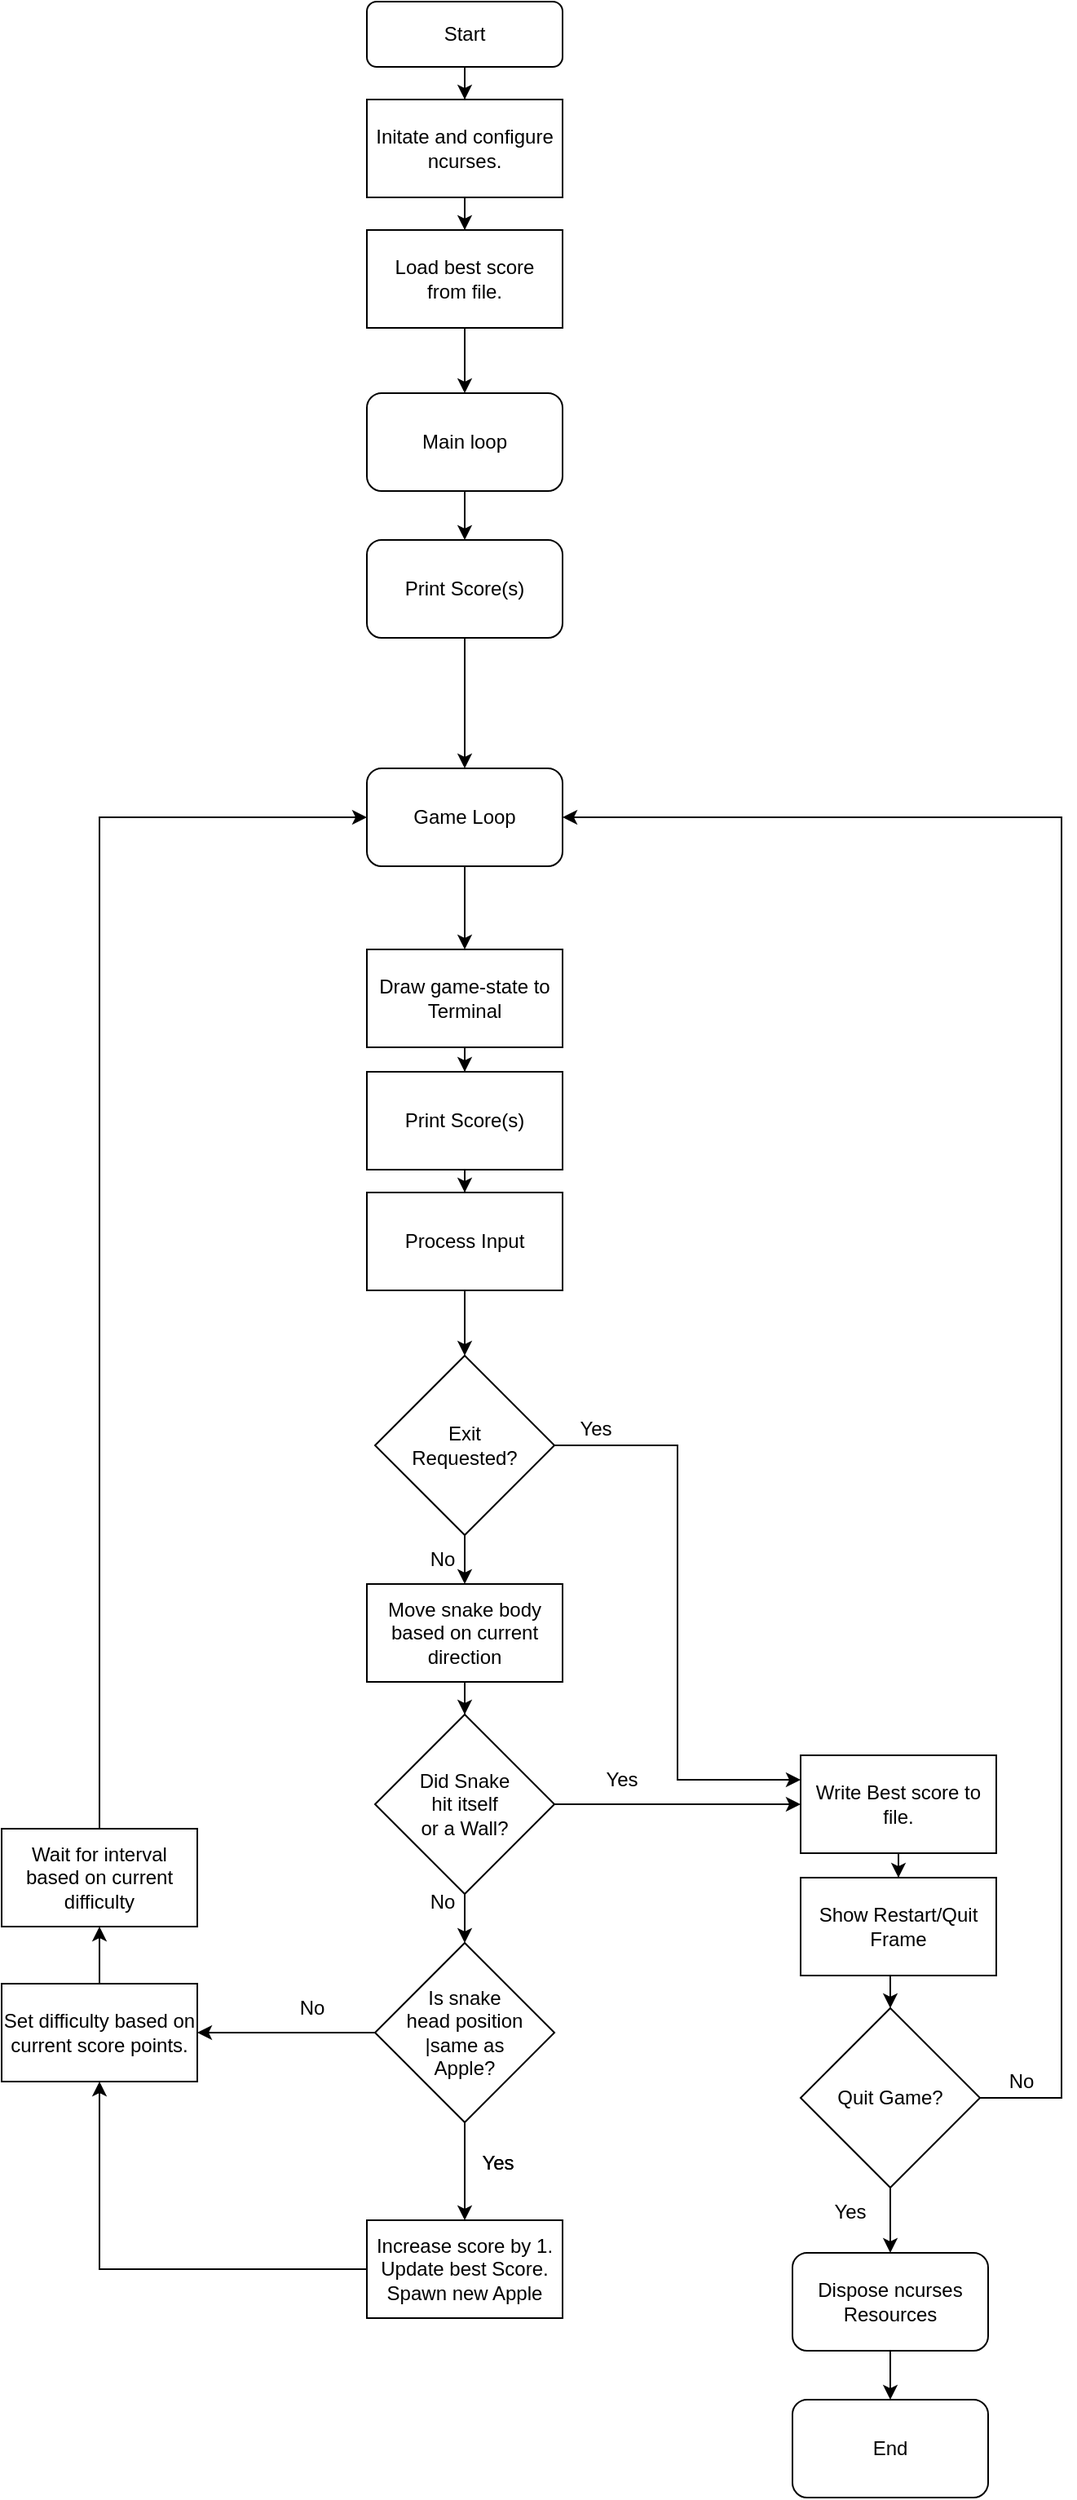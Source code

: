 <mxfile version="26.0.4">
  <diagram id="C5RBs43oDa-KdzZeNtuy" name="Page-1">
    <mxGraphModel dx="1893" dy="2203" grid="1" gridSize="10" guides="1" tooltips="1" connect="1" arrows="1" fold="1" page="1" pageScale="1" pageWidth="827" pageHeight="1169" math="0" shadow="0">
      <root>
        <mxCell id="WIyWlLk6GJQsqaUBKTNV-0" />
        <mxCell id="WIyWlLk6GJQsqaUBKTNV-1" parent="WIyWlLk6GJQsqaUBKTNV-0" />
        <mxCell id="HQgLwKXl0pq5Ib247FOc-5" value="" style="edgeStyle=orthogonalEdgeStyle;rounded=0;orthogonalLoop=1;jettySize=auto;html=1;" edge="1" parent="WIyWlLk6GJQsqaUBKTNV-1" source="WIyWlLk6GJQsqaUBKTNV-3" target="HQgLwKXl0pq5Ib247FOc-0">
          <mxGeometry relative="1" as="geometry" />
        </mxCell>
        <mxCell id="WIyWlLk6GJQsqaUBKTNV-3" value="Start" style="rounded=1;whiteSpace=wrap;html=1;fontSize=12;glass=0;strokeWidth=1;shadow=0;" parent="WIyWlLk6GJQsqaUBKTNV-1" vertex="1">
          <mxGeometry x="313" y="-1100" width="120" height="40" as="geometry" />
        </mxCell>
        <mxCell id="HQgLwKXl0pq5Ib247FOc-9" value="" style="edgeStyle=orthogonalEdgeStyle;rounded=0;orthogonalLoop=1;jettySize=auto;html=1;" edge="1" parent="WIyWlLk6GJQsqaUBKTNV-1" source="HQgLwKXl0pq5Ib247FOc-0" target="HQgLwKXl0pq5Ib247FOc-8">
          <mxGeometry relative="1" as="geometry" />
        </mxCell>
        <mxCell id="HQgLwKXl0pq5Ib247FOc-0" value="Initate and configure ncurses." style="rounded=0;whiteSpace=wrap;html=1;" vertex="1" parent="WIyWlLk6GJQsqaUBKTNV-1">
          <mxGeometry x="313" y="-1040" width="120" height="60" as="geometry" />
        </mxCell>
        <mxCell id="HQgLwKXl0pq5Ib247FOc-12" value="" style="edgeStyle=orthogonalEdgeStyle;rounded=0;orthogonalLoop=1;jettySize=auto;html=1;" edge="1" parent="WIyWlLk6GJQsqaUBKTNV-1" source="HQgLwKXl0pq5Ib247FOc-1" target="HQgLwKXl0pq5Ib247FOc-11">
          <mxGeometry relative="1" as="geometry" />
        </mxCell>
        <mxCell id="HQgLwKXl0pq5Ib247FOc-1" value="Main loop" style="rounded=1;whiteSpace=wrap;html=1;" vertex="1" parent="WIyWlLk6GJQsqaUBKTNV-1">
          <mxGeometry x="313" y="-860" width="120" height="60" as="geometry" />
        </mxCell>
        <mxCell id="HQgLwKXl0pq5Ib247FOc-10" value="" style="edgeStyle=orthogonalEdgeStyle;rounded=0;orthogonalLoop=1;jettySize=auto;html=1;" edge="1" parent="WIyWlLk6GJQsqaUBKTNV-1" source="HQgLwKXl0pq5Ib247FOc-8" target="HQgLwKXl0pq5Ib247FOc-1">
          <mxGeometry relative="1" as="geometry" />
        </mxCell>
        <mxCell id="HQgLwKXl0pq5Ib247FOc-8" value="Load best score&lt;br&gt;from file." style="rounded=0;whiteSpace=wrap;html=1;" vertex="1" parent="WIyWlLk6GJQsqaUBKTNV-1">
          <mxGeometry x="313" y="-960" width="120" height="60" as="geometry" />
        </mxCell>
        <mxCell id="HQgLwKXl0pq5Ib247FOc-25" value="" style="edgeStyle=orthogonalEdgeStyle;rounded=0;orthogonalLoop=1;jettySize=auto;html=1;" edge="1" parent="WIyWlLk6GJQsqaUBKTNV-1" source="HQgLwKXl0pq5Ib247FOc-11" target="HQgLwKXl0pq5Ib247FOc-24">
          <mxGeometry relative="1" as="geometry" />
        </mxCell>
        <mxCell id="HQgLwKXl0pq5Ib247FOc-11" value="Print Score(s)" style="rounded=1;whiteSpace=wrap;html=1;" vertex="1" parent="WIyWlLk6GJQsqaUBKTNV-1">
          <mxGeometry x="313" y="-770" width="120" height="60" as="geometry" />
        </mxCell>
        <mxCell id="HQgLwKXl0pq5Ib247FOc-20" value="" style="edgeStyle=orthogonalEdgeStyle;rounded=0;orthogonalLoop=1;jettySize=auto;html=1;" edge="1" parent="WIyWlLk6GJQsqaUBKTNV-1" source="HQgLwKXl0pq5Ib247FOc-17" target="HQgLwKXl0pq5Ib247FOc-19">
          <mxGeometry relative="1" as="geometry" />
        </mxCell>
        <mxCell id="HQgLwKXl0pq5Ib247FOc-17" value="Draw game-state to Terminal" style="whiteSpace=wrap;html=1;" vertex="1" parent="WIyWlLk6GJQsqaUBKTNV-1">
          <mxGeometry x="313" y="-519" width="120" height="60" as="geometry" />
        </mxCell>
        <mxCell id="HQgLwKXl0pq5Ib247FOc-22" value="" style="edgeStyle=orthogonalEdgeStyle;rounded=0;orthogonalLoop=1;jettySize=auto;html=1;" edge="1" parent="WIyWlLk6GJQsqaUBKTNV-1" source="HQgLwKXl0pq5Ib247FOc-19" target="HQgLwKXl0pq5Ib247FOc-21">
          <mxGeometry relative="1" as="geometry" />
        </mxCell>
        <mxCell id="HQgLwKXl0pq5Ib247FOc-19" value="Print Score(s)" style="whiteSpace=wrap;html=1;" vertex="1" parent="WIyWlLk6GJQsqaUBKTNV-1">
          <mxGeometry x="313" y="-444" width="120" height="60" as="geometry" />
        </mxCell>
        <mxCell id="HQgLwKXl0pq5Ib247FOc-27" value="" style="edgeStyle=orthogonalEdgeStyle;rounded=0;orthogonalLoop=1;jettySize=auto;html=1;" edge="1" parent="WIyWlLk6GJQsqaUBKTNV-1" source="HQgLwKXl0pq5Ib247FOc-21" target="HQgLwKXl0pq5Ib247FOc-23">
          <mxGeometry relative="1" as="geometry" />
        </mxCell>
        <mxCell id="HQgLwKXl0pq5Ib247FOc-21" value="Process Input" style="whiteSpace=wrap;html=1;" vertex="1" parent="WIyWlLk6GJQsqaUBKTNV-1">
          <mxGeometry x="313" y="-370" width="120" height="60" as="geometry" />
        </mxCell>
        <mxCell id="HQgLwKXl0pq5Ib247FOc-29" value="" style="edgeStyle=orthogonalEdgeStyle;rounded=0;orthogonalLoop=1;jettySize=auto;html=1;" edge="1" parent="WIyWlLk6GJQsqaUBKTNV-1" source="HQgLwKXl0pq5Ib247FOc-23" target="HQgLwKXl0pq5Ib247FOc-28">
          <mxGeometry relative="1" as="geometry" />
        </mxCell>
        <mxCell id="HQgLwKXl0pq5Ib247FOc-55" style="edgeStyle=orthogonalEdgeStyle;rounded=0;orthogonalLoop=1;jettySize=auto;html=1;exitX=1;exitY=0.5;exitDx=0;exitDy=0;entryX=0;entryY=0.25;entryDx=0;entryDy=0;" edge="1" parent="WIyWlLk6GJQsqaUBKTNV-1" source="HQgLwKXl0pq5Ib247FOc-23" target="HQgLwKXl0pq5Ib247FOc-48">
          <mxGeometry relative="1" as="geometry" />
        </mxCell>
        <mxCell id="HQgLwKXl0pq5Ib247FOc-23" value="Exit&lt;br&gt;Requested?" style="rhombus;whiteSpace=wrap;html=1;" vertex="1" parent="WIyWlLk6GJQsqaUBKTNV-1">
          <mxGeometry x="318" y="-270" width="110" height="110" as="geometry" />
        </mxCell>
        <mxCell id="HQgLwKXl0pq5Ib247FOc-26" value="" style="edgeStyle=orthogonalEdgeStyle;rounded=0;orthogonalLoop=1;jettySize=auto;html=1;" edge="1" parent="WIyWlLk6GJQsqaUBKTNV-1" source="HQgLwKXl0pq5Ib247FOc-24" target="HQgLwKXl0pq5Ib247FOc-17">
          <mxGeometry relative="1" as="geometry" />
        </mxCell>
        <mxCell id="HQgLwKXl0pq5Ib247FOc-24" value="Game Loop" style="whiteSpace=wrap;html=1;rounded=1;" vertex="1" parent="WIyWlLk6GJQsqaUBKTNV-1">
          <mxGeometry x="313" y="-630" width="120" height="60" as="geometry" />
        </mxCell>
        <mxCell id="HQgLwKXl0pq5Ib247FOc-33" value="" style="edgeStyle=orthogonalEdgeStyle;rounded=0;orthogonalLoop=1;jettySize=auto;html=1;" edge="1" parent="WIyWlLk6GJQsqaUBKTNV-1" source="HQgLwKXl0pq5Ib247FOc-28" target="HQgLwKXl0pq5Ib247FOc-31">
          <mxGeometry relative="1" as="geometry" />
        </mxCell>
        <mxCell id="HQgLwKXl0pq5Ib247FOc-28" value="Move snake body based on current direction" style="whiteSpace=wrap;html=1;" vertex="1" parent="WIyWlLk6GJQsqaUBKTNV-1">
          <mxGeometry x="313" y="-130" width="120" height="60" as="geometry" />
        </mxCell>
        <mxCell id="HQgLwKXl0pq5Ib247FOc-35" value="" style="edgeStyle=orthogonalEdgeStyle;rounded=0;orthogonalLoop=1;jettySize=auto;html=1;" edge="1" parent="WIyWlLk6GJQsqaUBKTNV-1" source="HQgLwKXl0pq5Ib247FOc-31" target="HQgLwKXl0pq5Ib247FOc-34">
          <mxGeometry relative="1" as="geometry" />
        </mxCell>
        <mxCell id="HQgLwKXl0pq5Ib247FOc-49" value="" style="edgeStyle=orthogonalEdgeStyle;rounded=0;orthogonalLoop=1;jettySize=auto;html=1;" edge="1" parent="WIyWlLk6GJQsqaUBKTNV-1" source="HQgLwKXl0pq5Ib247FOc-31" target="HQgLwKXl0pq5Ib247FOc-48">
          <mxGeometry relative="1" as="geometry" />
        </mxCell>
        <mxCell id="HQgLwKXl0pq5Ib247FOc-31" value="Did Snake &lt;br&gt;hit itself&lt;br&gt;or a Wall?" style="rhombus;whiteSpace=wrap;html=1;" vertex="1" parent="WIyWlLk6GJQsqaUBKTNV-1">
          <mxGeometry x="318" y="-50" width="110" height="110" as="geometry" />
        </mxCell>
        <mxCell id="HQgLwKXl0pq5Ib247FOc-37" value="" style="edgeStyle=orthogonalEdgeStyle;rounded=0;orthogonalLoop=1;jettySize=auto;html=1;" edge="1" parent="WIyWlLk6GJQsqaUBKTNV-1" source="HQgLwKXl0pq5Ib247FOc-34" target="HQgLwKXl0pq5Ib247FOc-36">
          <mxGeometry relative="1" as="geometry" />
        </mxCell>
        <mxCell id="HQgLwKXl0pq5Ib247FOc-41" value="" style="edgeStyle=orthogonalEdgeStyle;rounded=0;orthogonalLoop=1;jettySize=auto;html=1;" edge="1" parent="WIyWlLk6GJQsqaUBKTNV-1" source="HQgLwKXl0pq5Ib247FOc-34" target="HQgLwKXl0pq5Ib247FOc-40">
          <mxGeometry relative="1" as="geometry" />
        </mxCell>
        <mxCell id="HQgLwKXl0pq5Ib247FOc-34" value="Is snake&lt;br&gt;head position&lt;br&gt;|same as&lt;br&gt;Apple?" style="rhombus;whiteSpace=wrap;html=1;" vertex="1" parent="WIyWlLk6GJQsqaUBKTNV-1">
          <mxGeometry x="318" y="90" width="110" height="110" as="geometry" />
        </mxCell>
        <mxCell id="HQgLwKXl0pq5Ib247FOc-39" value="" style="edgeStyle=orthogonalEdgeStyle;rounded=0;orthogonalLoop=1;jettySize=auto;html=1;" edge="1" parent="WIyWlLk6GJQsqaUBKTNV-1" source="HQgLwKXl0pq5Ib247FOc-36" target="HQgLwKXl0pq5Ib247FOc-38">
          <mxGeometry relative="1" as="geometry" />
        </mxCell>
        <mxCell id="HQgLwKXl0pq5Ib247FOc-36" value="Set difficulty based on current score points." style="whiteSpace=wrap;html=1;" vertex="1" parent="WIyWlLk6GJQsqaUBKTNV-1">
          <mxGeometry x="89" y="115" width="120" height="60" as="geometry" />
        </mxCell>
        <mxCell id="HQgLwKXl0pq5Ib247FOc-60" style="edgeStyle=orthogonalEdgeStyle;rounded=0;orthogonalLoop=1;jettySize=auto;html=1;exitX=0.5;exitY=0;exitDx=0;exitDy=0;entryX=0;entryY=0.5;entryDx=0;entryDy=0;" edge="1" parent="WIyWlLk6GJQsqaUBKTNV-1" source="HQgLwKXl0pq5Ib247FOc-38" target="HQgLwKXl0pq5Ib247FOc-24">
          <mxGeometry relative="1" as="geometry" />
        </mxCell>
        <mxCell id="HQgLwKXl0pq5Ib247FOc-38" value="Wait for interval based on current difficulty" style="whiteSpace=wrap;html=1;" vertex="1" parent="WIyWlLk6GJQsqaUBKTNV-1">
          <mxGeometry x="89" y="20" width="120" height="60" as="geometry" />
        </mxCell>
        <mxCell id="HQgLwKXl0pq5Ib247FOc-59" style="edgeStyle=orthogonalEdgeStyle;rounded=0;orthogonalLoop=1;jettySize=auto;html=1;exitX=0;exitY=0.5;exitDx=0;exitDy=0;" edge="1" parent="WIyWlLk6GJQsqaUBKTNV-1" source="HQgLwKXl0pq5Ib247FOc-40">
          <mxGeometry relative="1" as="geometry">
            <mxPoint x="149" y="175" as="targetPoint" />
            <Array as="points">
              <mxPoint x="149" y="290" />
              <mxPoint x="149" y="175" />
            </Array>
          </mxGeometry>
        </mxCell>
        <mxCell id="HQgLwKXl0pq5Ib247FOc-40" value="Increase score by 1.&lt;br&gt;Update best Score.&lt;br&gt;Spawn new Apple" style="whiteSpace=wrap;html=1;" vertex="1" parent="WIyWlLk6GJQsqaUBKTNV-1">
          <mxGeometry x="313" y="260" width="120" height="60" as="geometry" />
        </mxCell>
        <mxCell id="HQgLwKXl0pq5Ib247FOc-42" value="Yes" style="text;html=1;align=center;verticalAlign=middle;resizable=0;points=[];autosize=1;strokeColor=none;fillColor=none;" vertex="1" parent="WIyWlLk6GJQsqaUBKTNV-1">
          <mxGeometry x="373" y="210" width="40" height="30" as="geometry" />
        </mxCell>
        <mxCell id="HQgLwKXl0pq5Ib247FOc-43" value="No" style="text;html=1;align=center;verticalAlign=middle;resizable=0;points=[];autosize=1;strokeColor=none;fillColor=none;" vertex="1" parent="WIyWlLk6GJQsqaUBKTNV-1">
          <mxGeometry x="259" y="115" width="40" height="30" as="geometry" />
        </mxCell>
        <mxCell id="HQgLwKXl0pq5Ib247FOc-54" value="" style="edgeStyle=orthogonalEdgeStyle;rounded=0;orthogonalLoop=1;jettySize=auto;html=1;" edge="1" parent="WIyWlLk6GJQsqaUBKTNV-1" source="HQgLwKXl0pq5Ib247FOc-48" target="HQgLwKXl0pq5Ib247FOc-53">
          <mxGeometry relative="1" as="geometry" />
        </mxCell>
        <mxCell id="HQgLwKXl0pq5Ib247FOc-48" value="Write Best score to file." style="whiteSpace=wrap;html=1;" vertex="1" parent="WIyWlLk6GJQsqaUBKTNV-1">
          <mxGeometry x="579" y="-25" width="120" height="60" as="geometry" />
        </mxCell>
        <mxCell id="HQgLwKXl0pq5Ib247FOc-50" value="No" style="text;html=1;align=center;verticalAlign=middle;resizable=0;points=[];autosize=1;strokeColor=none;fillColor=none;" vertex="1" parent="WIyWlLk6GJQsqaUBKTNV-1">
          <mxGeometry x="339" y="50" width="40" height="30" as="geometry" />
        </mxCell>
        <mxCell id="HQgLwKXl0pq5Ib247FOc-51" value="Yes" style="text;html=1;align=center;verticalAlign=middle;resizable=0;points=[];autosize=1;strokeColor=none;fillColor=none;" vertex="1" parent="WIyWlLk6GJQsqaUBKTNV-1">
          <mxGeometry x="449" y="-25" width="40" height="30" as="geometry" />
        </mxCell>
        <mxCell id="HQgLwKXl0pq5Ib247FOc-63" style="edgeStyle=orthogonalEdgeStyle;rounded=0;orthogonalLoop=1;jettySize=auto;html=1;exitX=0.5;exitY=1;exitDx=0;exitDy=0;entryX=0.5;entryY=0;entryDx=0;entryDy=0;" edge="1" parent="WIyWlLk6GJQsqaUBKTNV-1" source="HQgLwKXl0pq5Ib247FOc-53" target="HQgLwKXl0pq5Ib247FOc-62">
          <mxGeometry relative="1" as="geometry" />
        </mxCell>
        <mxCell id="HQgLwKXl0pq5Ib247FOc-53" value="Show Restart/Quit&lt;br&gt;Frame" style="whiteSpace=wrap;html=1;" vertex="1" parent="WIyWlLk6GJQsqaUBKTNV-1">
          <mxGeometry x="579" y="50" width="120" height="60" as="geometry" />
        </mxCell>
        <mxCell id="HQgLwKXl0pq5Ib247FOc-56" value="Yes" style="text;html=1;align=center;verticalAlign=middle;resizable=0;points=[];autosize=1;strokeColor=none;fillColor=none;" vertex="1" parent="WIyWlLk6GJQsqaUBKTNV-1">
          <mxGeometry x="433" y="-240" width="40" height="30" as="geometry" />
        </mxCell>
        <mxCell id="HQgLwKXl0pq5Ib247FOc-57" value="No" style="text;html=1;align=center;verticalAlign=middle;resizable=0;points=[];autosize=1;strokeColor=none;fillColor=none;" vertex="1" parent="WIyWlLk6GJQsqaUBKTNV-1">
          <mxGeometry x="339" y="-160" width="40" height="30" as="geometry" />
        </mxCell>
        <mxCell id="HQgLwKXl0pq5Ib247FOc-67" value="" style="edgeStyle=orthogonalEdgeStyle;rounded=0;orthogonalLoop=1;jettySize=auto;html=1;" edge="1" parent="WIyWlLk6GJQsqaUBKTNV-1" source="HQgLwKXl0pq5Ib247FOc-70" target="HQgLwKXl0pq5Ib247FOc-66">
          <mxGeometry relative="1" as="geometry" />
        </mxCell>
        <mxCell id="HQgLwKXl0pq5Ib247FOc-72" style="edgeStyle=orthogonalEdgeStyle;rounded=0;orthogonalLoop=1;jettySize=auto;html=1;exitX=1;exitY=0.5;exitDx=0;exitDy=0;entryX=1;entryY=0.5;entryDx=0;entryDy=0;" edge="1" parent="WIyWlLk6GJQsqaUBKTNV-1" source="HQgLwKXl0pq5Ib247FOc-62" target="HQgLwKXl0pq5Ib247FOc-24">
          <mxGeometry relative="1" as="geometry">
            <Array as="points">
              <mxPoint x="739" y="185" />
              <mxPoint x="739" y="-600" />
            </Array>
          </mxGeometry>
        </mxCell>
        <mxCell id="HQgLwKXl0pq5Ib247FOc-62" value="Quit Game?" style="rhombus;whiteSpace=wrap;html=1;" vertex="1" parent="WIyWlLk6GJQsqaUBKTNV-1">
          <mxGeometry x="579" y="130" width="110" height="110" as="geometry" />
        </mxCell>
        <mxCell id="HQgLwKXl0pq5Ib247FOc-66" value="End" style="rounded=1;whiteSpace=wrap;html=1;" vertex="1" parent="WIyWlLk6GJQsqaUBKTNV-1">
          <mxGeometry x="574" y="370" width="120" height="60" as="geometry" />
        </mxCell>
        <mxCell id="HQgLwKXl0pq5Ib247FOc-68" value="Yes" style="text;html=1;align=center;verticalAlign=middle;resizable=0;points=[];autosize=1;strokeColor=none;fillColor=none;" vertex="1" parent="WIyWlLk6GJQsqaUBKTNV-1">
          <mxGeometry x="373" y="210" width="40" height="30" as="geometry" />
        </mxCell>
        <mxCell id="HQgLwKXl0pq5Ib247FOc-69" value="Yes" style="text;html=1;align=center;verticalAlign=middle;resizable=0;points=[];autosize=1;strokeColor=none;fillColor=none;" vertex="1" parent="WIyWlLk6GJQsqaUBKTNV-1">
          <mxGeometry x="589" y="240" width="40" height="30" as="geometry" />
        </mxCell>
        <mxCell id="HQgLwKXl0pq5Ib247FOc-71" value="" style="edgeStyle=orthogonalEdgeStyle;rounded=0;orthogonalLoop=1;jettySize=auto;html=1;" edge="1" parent="WIyWlLk6GJQsqaUBKTNV-1" source="HQgLwKXl0pq5Ib247FOc-62" target="HQgLwKXl0pq5Ib247FOc-70">
          <mxGeometry relative="1" as="geometry">
            <mxPoint x="634" y="240" as="sourcePoint" />
            <mxPoint x="634" y="370" as="targetPoint" />
          </mxGeometry>
        </mxCell>
        <mxCell id="HQgLwKXl0pq5Ib247FOc-70" value="Dispose ncurses Resources" style="rounded=1;whiteSpace=wrap;html=1;" vertex="1" parent="WIyWlLk6GJQsqaUBKTNV-1">
          <mxGeometry x="574" y="280" width="120" height="60" as="geometry" />
        </mxCell>
        <mxCell id="HQgLwKXl0pq5Ib247FOc-73" value="No" style="text;html=1;align=center;verticalAlign=middle;resizable=0;points=[];autosize=1;strokeColor=none;fillColor=none;" vertex="1" parent="WIyWlLk6GJQsqaUBKTNV-1">
          <mxGeometry x="694" y="160" width="40" height="30" as="geometry" />
        </mxCell>
      </root>
    </mxGraphModel>
  </diagram>
</mxfile>
